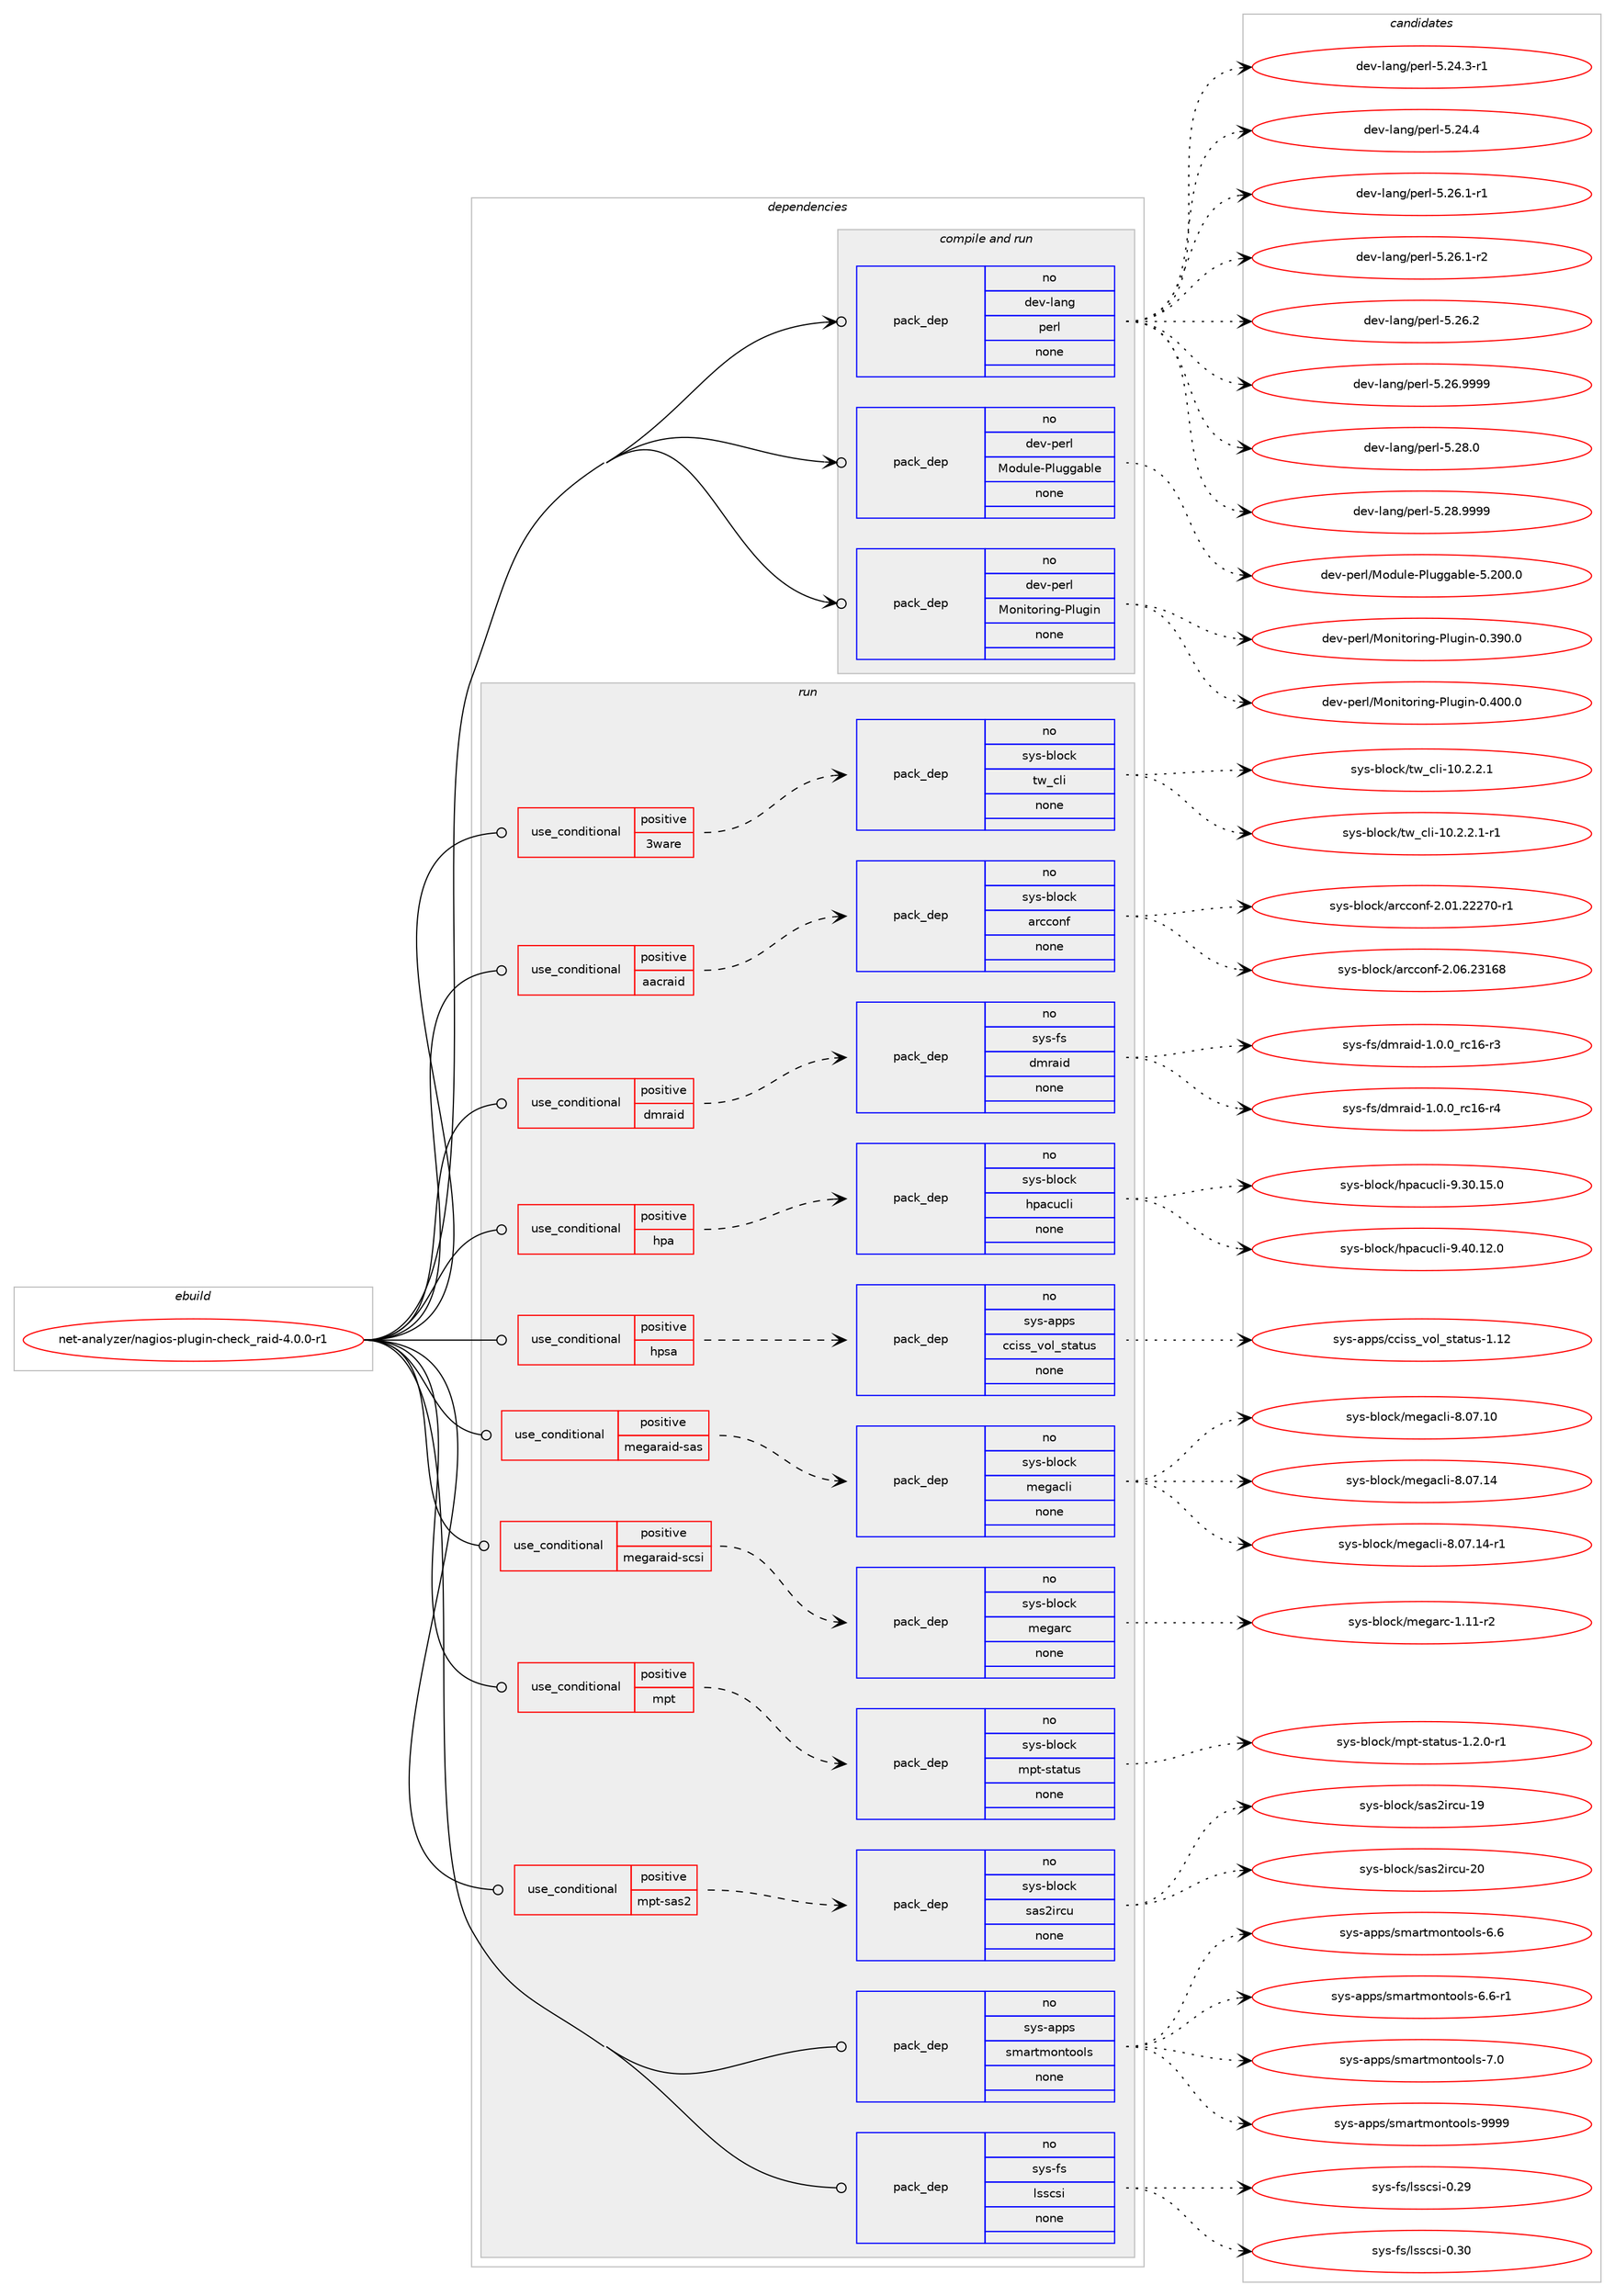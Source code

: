 digraph prolog {

# *************
# Graph options
# *************

newrank=true;
concentrate=true;
compound=true;
graph [rankdir=LR,fontname=Helvetica,fontsize=10,ranksep=1.5];#, ranksep=2.5, nodesep=0.2];
edge  [arrowhead=vee];
node  [fontname=Helvetica,fontsize=10];

# **********
# The ebuild
# **********

subgraph cluster_leftcol {
color=gray;
rank=same;
label=<<i>ebuild</i>>;
id [label="net-analyzer/nagios-plugin-check_raid-4.0.0-r1", color=red, width=4, href="../net-analyzer/nagios-plugin-check_raid-4.0.0-r1.svg"];
}

# ****************
# The dependencies
# ****************

subgraph cluster_midcol {
color=gray;
label=<<i>dependencies</i>>;
subgraph cluster_compile {
fillcolor="#eeeeee";
style=filled;
label=<<i>compile</i>>;
}
subgraph cluster_compileandrun {
fillcolor="#eeeeee";
style=filled;
label=<<i>compile and run</i>>;
subgraph pack1176224 {
dependency1644944 [label=<<TABLE BORDER="0" CELLBORDER="1" CELLSPACING="0" CELLPADDING="4" WIDTH="220"><TR><TD ROWSPAN="6" CELLPADDING="30">pack_dep</TD></TR><TR><TD WIDTH="110">no</TD></TR><TR><TD>dev-lang</TD></TR><TR><TD>perl</TD></TR><TR><TD>none</TD></TR><TR><TD></TD></TR></TABLE>>, shape=none, color=blue];
}
id:e -> dependency1644944:w [weight=20,style="solid",arrowhead="odotvee"];
subgraph pack1176225 {
dependency1644945 [label=<<TABLE BORDER="0" CELLBORDER="1" CELLSPACING="0" CELLPADDING="4" WIDTH="220"><TR><TD ROWSPAN="6" CELLPADDING="30">pack_dep</TD></TR><TR><TD WIDTH="110">no</TD></TR><TR><TD>dev-perl</TD></TR><TR><TD>Module-Pluggable</TD></TR><TR><TD>none</TD></TR><TR><TD></TD></TR></TABLE>>, shape=none, color=blue];
}
id:e -> dependency1644945:w [weight=20,style="solid",arrowhead="odotvee"];
subgraph pack1176226 {
dependency1644946 [label=<<TABLE BORDER="0" CELLBORDER="1" CELLSPACING="0" CELLPADDING="4" WIDTH="220"><TR><TD ROWSPAN="6" CELLPADDING="30">pack_dep</TD></TR><TR><TD WIDTH="110">no</TD></TR><TR><TD>dev-perl</TD></TR><TR><TD>Monitoring-Plugin</TD></TR><TR><TD>none</TD></TR><TR><TD></TD></TR></TABLE>>, shape=none, color=blue];
}
id:e -> dependency1644946:w [weight=20,style="solid",arrowhead="odotvee"];
}
subgraph cluster_run {
fillcolor="#eeeeee";
style=filled;
label=<<i>run</i>>;
subgraph cond442137 {
dependency1644947 [label=<<TABLE BORDER="0" CELLBORDER="1" CELLSPACING="0" CELLPADDING="4"><TR><TD ROWSPAN="3" CELLPADDING="10">use_conditional</TD></TR><TR><TD>positive</TD></TR><TR><TD>3ware</TD></TR></TABLE>>, shape=none, color=red];
subgraph pack1176227 {
dependency1644948 [label=<<TABLE BORDER="0" CELLBORDER="1" CELLSPACING="0" CELLPADDING="4" WIDTH="220"><TR><TD ROWSPAN="6" CELLPADDING="30">pack_dep</TD></TR><TR><TD WIDTH="110">no</TD></TR><TR><TD>sys-block</TD></TR><TR><TD>tw_cli</TD></TR><TR><TD>none</TD></TR><TR><TD></TD></TR></TABLE>>, shape=none, color=blue];
}
dependency1644947:e -> dependency1644948:w [weight=20,style="dashed",arrowhead="vee"];
}
id:e -> dependency1644947:w [weight=20,style="solid",arrowhead="odot"];
subgraph cond442138 {
dependency1644949 [label=<<TABLE BORDER="0" CELLBORDER="1" CELLSPACING="0" CELLPADDING="4"><TR><TD ROWSPAN="3" CELLPADDING="10">use_conditional</TD></TR><TR><TD>positive</TD></TR><TR><TD>aacraid</TD></TR></TABLE>>, shape=none, color=red];
subgraph pack1176228 {
dependency1644950 [label=<<TABLE BORDER="0" CELLBORDER="1" CELLSPACING="0" CELLPADDING="4" WIDTH="220"><TR><TD ROWSPAN="6" CELLPADDING="30">pack_dep</TD></TR><TR><TD WIDTH="110">no</TD></TR><TR><TD>sys-block</TD></TR><TR><TD>arcconf</TD></TR><TR><TD>none</TD></TR><TR><TD></TD></TR></TABLE>>, shape=none, color=blue];
}
dependency1644949:e -> dependency1644950:w [weight=20,style="dashed",arrowhead="vee"];
}
id:e -> dependency1644949:w [weight=20,style="solid",arrowhead="odot"];
subgraph cond442139 {
dependency1644951 [label=<<TABLE BORDER="0" CELLBORDER="1" CELLSPACING="0" CELLPADDING="4"><TR><TD ROWSPAN="3" CELLPADDING="10">use_conditional</TD></TR><TR><TD>positive</TD></TR><TR><TD>dmraid</TD></TR></TABLE>>, shape=none, color=red];
subgraph pack1176229 {
dependency1644952 [label=<<TABLE BORDER="0" CELLBORDER="1" CELLSPACING="0" CELLPADDING="4" WIDTH="220"><TR><TD ROWSPAN="6" CELLPADDING="30">pack_dep</TD></TR><TR><TD WIDTH="110">no</TD></TR><TR><TD>sys-fs</TD></TR><TR><TD>dmraid</TD></TR><TR><TD>none</TD></TR><TR><TD></TD></TR></TABLE>>, shape=none, color=blue];
}
dependency1644951:e -> dependency1644952:w [weight=20,style="dashed",arrowhead="vee"];
}
id:e -> dependency1644951:w [weight=20,style="solid",arrowhead="odot"];
subgraph cond442140 {
dependency1644953 [label=<<TABLE BORDER="0" CELLBORDER="1" CELLSPACING="0" CELLPADDING="4"><TR><TD ROWSPAN="3" CELLPADDING="10">use_conditional</TD></TR><TR><TD>positive</TD></TR><TR><TD>hpa</TD></TR></TABLE>>, shape=none, color=red];
subgraph pack1176230 {
dependency1644954 [label=<<TABLE BORDER="0" CELLBORDER="1" CELLSPACING="0" CELLPADDING="4" WIDTH="220"><TR><TD ROWSPAN="6" CELLPADDING="30">pack_dep</TD></TR><TR><TD WIDTH="110">no</TD></TR><TR><TD>sys-block</TD></TR><TR><TD>hpacucli</TD></TR><TR><TD>none</TD></TR><TR><TD></TD></TR></TABLE>>, shape=none, color=blue];
}
dependency1644953:e -> dependency1644954:w [weight=20,style="dashed",arrowhead="vee"];
}
id:e -> dependency1644953:w [weight=20,style="solid",arrowhead="odot"];
subgraph cond442141 {
dependency1644955 [label=<<TABLE BORDER="0" CELLBORDER="1" CELLSPACING="0" CELLPADDING="4"><TR><TD ROWSPAN="3" CELLPADDING="10">use_conditional</TD></TR><TR><TD>positive</TD></TR><TR><TD>hpsa</TD></TR></TABLE>>, shape=none, color=red];
subgraph pack1176231 {
dependency1644956 [label=<<TABLE BORDER="0" CELLBORDER="1" CELLSPACING="0" CELLPADDING="4" WIDTH="220"><TR><TD ROWSPAN="6" CELLPADDING="30">pack_dep</TD></TR><TR><TD WIDTH="110">no</TD></TR><TR><TD>sys-apps</TD></TR><TR><TD>cciss_vol_status</TD></TR><TR><TD>none</TD></TR><TR><TD></TD></TR></TABLE>>, shape=none, color=blue];
}
dependency1644955:e -> dependency1644956:w [weight=20,style="dashed",arrowhead="vee"];
}
id:e -> dependency1644955:w [weight=20,style="solid",arrowhead="odot"];
subgraph cond442142 {
dependency1644957 [label=<<TABLE BORDER="0" CELLBORDER="1" CELLSPACING="0" CELLPADDING="4"><TR><TD ROWSPAN="3" CELLPADDING="10">use_conditional</TD></TR><TR><TD>positive</TD></TR><TR><TD>megaraid-sas</TD></TR></TABLE>>, shape=none, color=red];
subgraph pack1176232 {
dependency1644958 [label=<<TABLE BORDER="0" CELLBORDER="1" CELLSPACING="0" CELLPADDING="4" WIDTH="220"><TR><TD ROWSPAN="6" CELLPADDING="30">pack_dep</TD></TR><TR><TD WIDTH="110">no</TD></TR><TR><TD>sys-block</TD></TR><TR><TD>megacli</TD></TR><TR><TD>none</TD></TR><TR><TD></TD></TR></TABLE>>, shape=none, color=blue];
}
dependency1644957:e -> dependency1644958:w [weight=20,style="dashed",arrowhead="vee"];
}
id:e -> dependency1644957:w [weight=20,style="solid",arrowhead="odot"];
subgraph cond442143 {
dependency1644959 [label=<<TABLE BORDER="0" CELLBORDER="1" CELLSPACING="0" CELLPADDING="4"><TR><TD ROWSPAN="3" CELLPADDING="10">use_conditional</TD></TR><TR><TD>positive</TD></TR><TR><TD>megaraid-scsi</TD></TR></TABLE>>, shape=none, color=red];
subgraph pack1176233 {
dependency1644960 [label=<<TABLE BORDER="0" CELLBORDER="1" CELLSPACING="0" CELLPADDING="4" WIDTH="220"><TR><TD ROWSPAN="6" CELLPADDING="30">pack_dep</TD></TR><TR><TD WIDTH="110">no</TD></TR><TR><TD>sys-block</TD></TR><TR><TD>megarc</TD></TR><TR><TD>none</TD></TR><TR><TD></TD></TR></TABLE>>, shape=none, color=blue];
}
dependency1644959:e -> dependency1644960:w [weight=20,style="dashed",arrowhead="vee"];
}
id:e -> dependency1644959:w [weight=20,style="solid",arrowhead="odot"];
subgraph cond442144 {
dependency1644961 [label=<<TABLE BORDER="0" CELLBORDER="1" CELLSPACING="0" CELLPADDING="4"><TR><TD ROWSPAN="3" CELLPADDING="10">use_conditional</TD></TR><TR><TD>positive</TD></TR><TR><TD>mpt</TD></TR></TABLE>>, shape=none, color=red];
subgraph pack1176234 {
dependency1644962 [label=<<TABLE BORDER="0" CELLBORDER="1" CELLSPACING="0" CELLPADDING="4" WIDTH="220"><TR><TD ROWSPAN="6" CELLPADDING="30">pack_dep</TD></TR><TR><TD WIDTH="110">no</TD></TR><TR><TD>sys-block</TD></TR><TR><TD>mpt-status</TD></TR><TR><TD>none</TD></TR><TR><TD></TD></TR></TABLE>>, shape=none, color=blue];
}
dependency1644961:e -> dependency1644962:w [weight=20,style="dashed",arrowhead="vee"];
}
id:e -> dependency1644961:w [weight=20,style="solid",arrowhead="odot"];
subgraph cond442145 {
dependency1644963 [label=<<TABLE BORDER="0" CELLBORDER="1" CELLSPACING="0" CELLPADDING="4"><TR><TD ROWSPAN="3" CELLPADDING="10">use_conditional</TD></TR><TR><TD>positive</TD></TR><TR><TD>mpt-sas2</TD></TR></TABLE>>, shape=none, color=red];
subgraph pack1176235 {
dependency1644964 [label=<<TABLE BORDER="0" CELLBORDER="1" CELLSPACING="0" CELLPADDING="4" WIDTH="220"><TR><TD ROWSPAN="6" CELLPADDING="30">pack_dep</TD></TR><TR><TD WIDTH="110">no</TD></TR><TR><TD>sys-block</TD></TR><TR><TD>sas2ircu</TD></TR><TR><TD>none</TD></TR><TR><TD></TD></TR></TABLE>>, shape=none, color=blue];
}
dependency1644963:e -> dependency1644964:w [weight=20,style="dashed",arrowhead="vee"];
}
id:e -> dependency1644963:w [weight=20,style="solid",arrowhead="odot"];
subgraph pack1176236 {
dependency1644965 [label=<<TABLE BORDER="0" CELLBORDER="1" CELLSPACING="0" CELLPADDING="4" WIDTH="220"><TR><TD ROWSPAN="6" CELLPADDING="30">pack_dep</TD></TR><TR><TD WIDTH="110">no</TD></TR><TR><TD>sys-apps</TD></TR><TR><TD>smartmontools</TD></TR><TR><TD>none</TD></TR><TR><TD></TD></TR></TABLE>>, shape=none, color=blue];
}
id:e -> dependency1644965:w [weight=20,style="solid",arrowhead="odot"];
subgraph pack1176237 {
dependency1644966 [label=<<TABLE BORDER="0" CELLBORDER="1" CELLSPACING="0" CELLPADDING="4" WIDTH="220"><TR><TD ROWSPAN="6" CELLPADDING="30">pack_dep</TD></TR><TR><TD WIDTH="110">no</TD></TR><TR><TD>sys-fs</TD></TR><TR><TD>lsscsi</TD></TR><TR><TD>none</TD></TR><TR><TD></TD></TR></TABLE>>, shape=none, color=blue];
}
id:e -> dependency1644966:w [weight=20,style="solid",arrowhead="odot"];
}
}

# **************
# The candidates
# **************

subgraph cluster_choices {
rank=same;
color=gray;
label=<<i>candidates</i>>;

subgraph choice1176224 {
color=black;
nodesep=1;
choice100101118451089711010347112101114108455346505246514511449 [label="dev-lang/perl-5.24.3-r1", color=red, width=4,href="../dev-lang/perl-5.24.3-r1.svg"];
choice10010111845108971101034711210111410845534650524652 [label="dev-lang/perl-5.24.4", color=red, width=4,href="../dev-lang/perl-5.24.4.svg"];
choice100101118451089711010347112101114108455346505446494511449 [label="dev-lang/perl-5.26.1-r1", color=red, width=4,href="../dev-lang/perl-5.26.1-r1.svg"];
choice100101118451089711010347112101114108455346505446494511450 [label="dev-lang/perl-5.26.1-r2", color=red, width=4,href="../dev-lang/perl-5.26.1-r2.svg"];
choice10010111845108971101034711210111410845534650544650 [label="dev-lang/perl-5.26.2", color=red, width=4,href="../dev-lang/perl-5.26.2.svg"];
choice10010111845108971101034711210111410845534650544657575757 [label="dev-lang/perl-5.26.9999", color=red, width=4,href="../dev-lang/perl-5.26.9999.svg"];
choice10010111845108971101034711210111410845534650564648 [label="dev-lang/perl-5.28.0", color=red, width=4,href="../dev-lang/perl-5.28.0.svg"];
choice10010111845108971101034711210111410845534650564657575757 [label="dev-lang/perl-5.28.9999", color=red, width=4,href="../dev-lang/perl-5.28.9999.svg"];
dependency1644944:e -> choice100101118451089711010347112101114108455346505246514511449:w [style=dotted,weight="100"];
dependency1644944:e -> choice10010111845108971101034711210111410845534650524652:w [style=dotted,weight="100"];
dependency1644944:e -> choice100101118451089711010347112101114108455346505446494511449:w [style=dotted,weight="100"];
dependency1644944:e -> choice100101118451089711010347112101114108455346505446494511450:w [style=dotted,weight="100"];
dependency1644944:e -> choice10010111845108971101034711210111410845534650544650:w [style=dotted,weight="100"];
dependency1644944:e -> choice10010111845108971101034711210111410845534650544657575757:w [style=dotted,weight="100"];
dependency1644944:e -> choice10010111845108971101034711210111410845534650564648:w [style=dotted,weight="100"];
dependency1644944:e -> choice10010111845108971101034711210111410845534650564657575757:w [style=dotted,weight="100"];
}
subgraph choice1176225 {
color=black;
nodesep=1;
choice100101118451121011141084777111100117108101458010811710310397981081014553465048484648 [label="dev-perl/Module-Pluggable-5.200.0", color=red, width=4,href="../dev-perl/Module-Pluggable-5.200.0.svg"];
dependency1644945:e -> choice100101118451121011141084777111100117108101458010811710310397981081014553465048484648:w [style=dotted,weight="100"];
}
subgraph choice1176226 {
color=black;
nodesep=1;
choice10010111845112101114108477711111010511611111410511010345801081171031051104548465157484648 [label="dev-perl/Monitoring-Plugin-0.390.0", color=red, width=4,href="../dev-perl/Monitoring-Plugin-0.390.0.svg"];
choice10010111845112101114108477711111010511611111410511010345801081171031051104548465248484648 [label="dev-perl/Monitoring-Plugin-0.400.0", color=red, width=4,href="../dev-perl/Monitoring-Plugin-0.400.0.svg"];
dependency1644946:e -> choice10010111845112101114108477711111010511611111410511010345801081171031051104548465157484648:w [style=dotted,weight="100"];
dependency1644946:e -> choice10010111845112101114108477711111010511611111410511010345801081171031051104548465248484648:w [style=dotted,weight="100"];
}
subgraph choice1176227 {
color=black;
nodesep=1;
choice115121115459810811199107471161199599108105454948465046504649 [label="sys-block/tw_cli-10.2.2.1", color=red, width=4,href="../sys-block/tw_cli-10.2.2.1.svg"];
choice1151211154598108111991074711611995991081054549484650465046494511449 [label="sys-block/tw_cli-10.2.2.1-r1", color=red, width=4,href="../sys-block/tw_cli-10.2.2.1-r1.svg"];
dependency1644948:e -> choice115121115459810811199107471161199599108105454948465046504649:w [style=dotted,weight="100"];
dependency1644948:e -> choice1151211154598108111991074711611995991081054549484650465046494511449:w [style=dotted,weight="100"];
}
subgraph choice1176228 {
color=black;
nodesep=1;
choice1151211154598108111991074797114999911111010245504648494650505055484511449 [label="sys-block/arcconf-2.01.22270-r1", color=red, width=4,href="../sys-block/arcconf-2.01.22270-r1.svg"];
choice115121115459810811199107479711499991111101024550464854465051495456 [label="sys-block/arcconf-2.06.23168", color=red, width=4,href="../sys-block/arcconf-2.06.23168.svg"];
dependency1644950:e -> choice1151211154598108111991074797114999911111010245504648494650505055484511449:w [style=dotted,weight="100"];
dependency1644950:e -> choice115121115459810811199107479711499991111101024550464854465051495456:w [style=dotted,weight="100"];
}
subgraph choice1176229 {
color=black;
nodesep=1;
choice115121115451021154710010911497105100454946484648951149949544511451 [label="sys-fs/dmraid-1.0.0_rc16-r3", color=red, width=4,href="../sys-fs/dmraid-1.0.0_rc16-r3.svg"];
choice115121115451021154710010911497105100454946484648951149949544511452 [label="sys-fs/dmraid-1.0.0_rc16-r4", color=red, width=4,href="../sys-fs/dmraid-1.0.0_rc16-r4.svg"];
dependency1644952:e -> choice115121115451021154710010911497105100454946484648951149949544511451:w [style=dotted,weight="100"];
dependency1644952:e -> choice115121115451021154710010911497105100454946484648951149949544511452:w [style=dotted,weight="100"];
}
subgraph choice1176230 {
color=black;
nodesep=1;
choice1151211154598108111991074710411297991179910810545574651484649534648 [label="sys-block/hpacucli-9.30.15.0", color=red, width=4,href="../sys-block/hpacucli-9.30.15.0.svg"];
choice1151211154598108111991074710411297991179910810545574652484649504648 [label="sys-block/hpacucli-9.40.12.0", color=red, width=4,href="../sys-block/hpacucli-9.40.12.0.svg"];
dependency1644954:e -> choice1151211154598108111991074710411297991179910810545574651484649534648:w [style=dotted,weight="100"];
dependency1644954:e -> choice1151211154598108111991074710411297991179910810545574652484649504648:w [style=dotted,weight="100"];
}
subgraph choice1176231 {
color=black;
nodesep=1;
choice11512111545971121121154799991051151159511811110895115116971161171154549464950 [label="sys-apps/cciss_vol_status-1.12", color=red, width=4,href="../sys-apps/cciss_vol_status-1.12.svg"];
dependency1644956:e -> choice11512111545971121121154799991051151159511811110895115116971161171154549464950:w [style=dotted,weight="100"];
}
subgraph choice1176232 {
color=black;
nodesep=1;
choice1151211154598108111991074710910110397991081054556464855464948 [label="sys-block/megacli-8.07.10", color=red, width=4,href="../sys-block/megacli-8.07.10.svg"];
choice1151211154598108111991074710910110397991081054556464855464952 [label="sys-block/megacli-8.07.14", color=red, width=4,href="../sys-block/megacli-8.07.14.svg"];
choice11512111545981081119910747109101103979910810545564648554649524511449 [label="sys-block/megacli-8.07.14-r1", color=red, width=4,href="../sys-block/megacli-8.07.14-r1.svg"];
dependency1644958:e -> choice1151211154598108111991074710910110397991081054556464855464948:w [style=dotted,weight="100"];
dependency1644958:e -> choice1151211154598108111991074710910110397991081054556464855464952:w [style=dotted,weight="100"];
dependency1644958:e -> choice11512111545981081119910747109101103979910810545564648554649524511449:w [style=dotted,weight="100"];
}
subgraph choice1176233 {
color=black;
nodesep=1;
choice11512111545981081119910747109101103971149945494649494511450 [label="sys-block/megarc-1.11-r2", color=red, width=4,href="../sys-block/megarc-1.11-r2.svg"];
dependency1644960:e -> choice11512111545981081119910747109101103971149945494649494511450:w [style=dotted,weight="100"];
}
subgraph choice1176234 {
color=black;
nodesep=1;
choice1151211154598108111991074710911211645115116971161171154549465046484511449 [label="sys-block/mpt-status-1.2.0-r1", color=red, width=4,href="../sys-block/mpt-status-1.2.0-r1.svg"];
dependency1644962:e -> choice1151211154598108111991074710911211645115116971161171154549465046484511449:w [style=dotted,weight="100"];
}
subgraph choice1176235 {
color=black;
nodesep=1;
choice11512111545981081119910747115971155010511499117454957 [label="sys-block/sas2ircu-19", color=red, width=4,href="../sys-block/sas2ircu-19.svg"];
choice11512111545981081119910747115971155010511499117455048 [label="sys-block/sas2ircu-20", color=red, width=4,href="../sys-block/sas2ircu-20.svg"];
dependency1644964:e -> choice11512111545981081119910747115971155010511499117454957:w [style=dotted,weight="100"];
dependency1644964:e -> choice11512111545981081119910747115971155010511499117455048:w [style=dotted,weight="100"];
}
subgraph choice1176236 {
color=black;
nodesep=1;
choice1151211154597112112115471151099711411610911111011611111110811545544654 [label="sys-apps/smartmontools-6.6", color=red, width=4,href="../sys-apps/smartmontools-6.6.svg"];
choice11512111545971121121154711510997114116109111110116111111108115455446544511449 [label="sys-apps/smartmontools-6.6-r1", color=red, width=4,href="../sys-apps/smartmontools-6.6-r1.svg"];
choice1151211154597112112115471151099711411610911111011611111110811545554648 [label="sys-apps/smartmontools-7.0", color=red, width=4,href="../sys-apps/smartmontools-7.0.svg"];
choice115121115459711211211547115109971141161091111101161111111081154557575757 [label="sys-apps/smartmontools-9999", color=red, width=4,href="../sys-apps/smartmontools-9999.svg"];
dependency1644965:e -> choice1151211154597112112115471151099711411610911111011611111110811545544654:w [style=dotted,weight="100"];
dependency1644965:e -> choice11512111545971121121154711510997114116109111110116111111108115455446544511449:w [style=dotted,weight="100"];
dependency1644965:e -> choice1151211154597112112115471151099711411610911111011611111110811545554648:w [style=dotted,weight="100"];
dependency1644965:e -> choice115121115459711211211547115109971141161091111101161111111081154557575757:w [style=dotted,weight="100"];
}
subgraph choice1176237 {
color=black;
nodesep=1;
choice1151211154510211547108115115991151054548465057 [label="sys-fs/lsscsi-0.29", color=red, width=4,href="../sys-fs/lsscsi-0.29.svg"];
choice1151211154510211547108115115991151054548465148 [label="sys-fs/lsscsi-0.30", color=red, width=4,href="../sys-fs/lsscsi-0.30.svg"];
dependency1644966:e -> choice1151211154510211547108115115991151054548465057:w [style=dotted,weight="100"];
dependency1644966:e -> choice1151211154510211547108115115991151054548465148:w [style=dotted,weight="100"];
}
}

}
